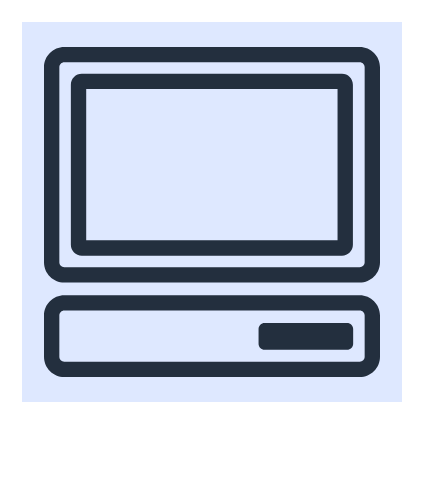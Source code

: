 <mxfile version="21.2.1" type="device" pages="2">
  <diagram name="Page-1" id="9361dd3d-8414-5efd-6122-117bd74ce7a7">
    <mxGraphModel dx="1416" dy="818" grid="1" gridSize="10" guides="1" tooltips="1" connect="1" arrows="1" fold="1" page="0" pageScale="1.5" pageWidth="826" pageHeight="1169" background="none" math="0" shadow="0">
      <root>
        <mxCell id="0" />
        <mxCell id="1" parent="0" />
        <mxCell id="69" value="" style="fillColor=#DEE8FF;strokeColor=none" parent="1" vertex="1">
          <mxGeometry x="390" y="200" width="190" height="190" as="geometry" />
        </mxCell>
        <mxCell id="iBKWP-FLsPUJJ9B6PFao-89" value="&lt;p style=&quot;line-height: 0%;&quot;&gt;&lt;br&gt;&lt;/p&gt;" style="sketch=0;outlineConnect=0;fontColor=#232F3E;gradientColor=none;strokeColor=#232F3E;fillColor=none;dashed=0;verticalLabelPosition=bottom;verticalAlign=top;align=center;html=1;fontSize=12;fontStyle=0;aspect=fixed;shape=mxgraph.aws4.resourceIcon;resIcon=mxgraph.aws4.client;" parent="1" vertex="1">
          <mxGeometry x="380" y="190" width="210" height="210" as="geometry" />
        </mxCell>
      </root>
    </mxGraphModel>
  </diagram>
  <diagram id="dxqlCzqWf1_KpmfzHLRr" name="第 2 页">
    <mxGraphModel dx="1416" dy="818" grid="1" gridSize="10" guides="1" tooltips="1" connect="1" arrows="1" fold="1" page="1" pageScale="1" pageWidth="827" pageHeight="1169" math="0" shadow="0">
      <root>
        <mxCell id="0" />
        <mxCell id="1" parent="0" />
        <mxCell id="hWxtymz1s0qBWM1yMreN-1" value="" style="fillColor=#DEE8FF;strokeColor=none" vertex="1" parent="1">
          <mxGeometry x="140" y="120" width="520" height="570" as="geometry" />
        </mxCell>
      </root>
    </mxGraphModel>
  </diagram>
</mxfile>
